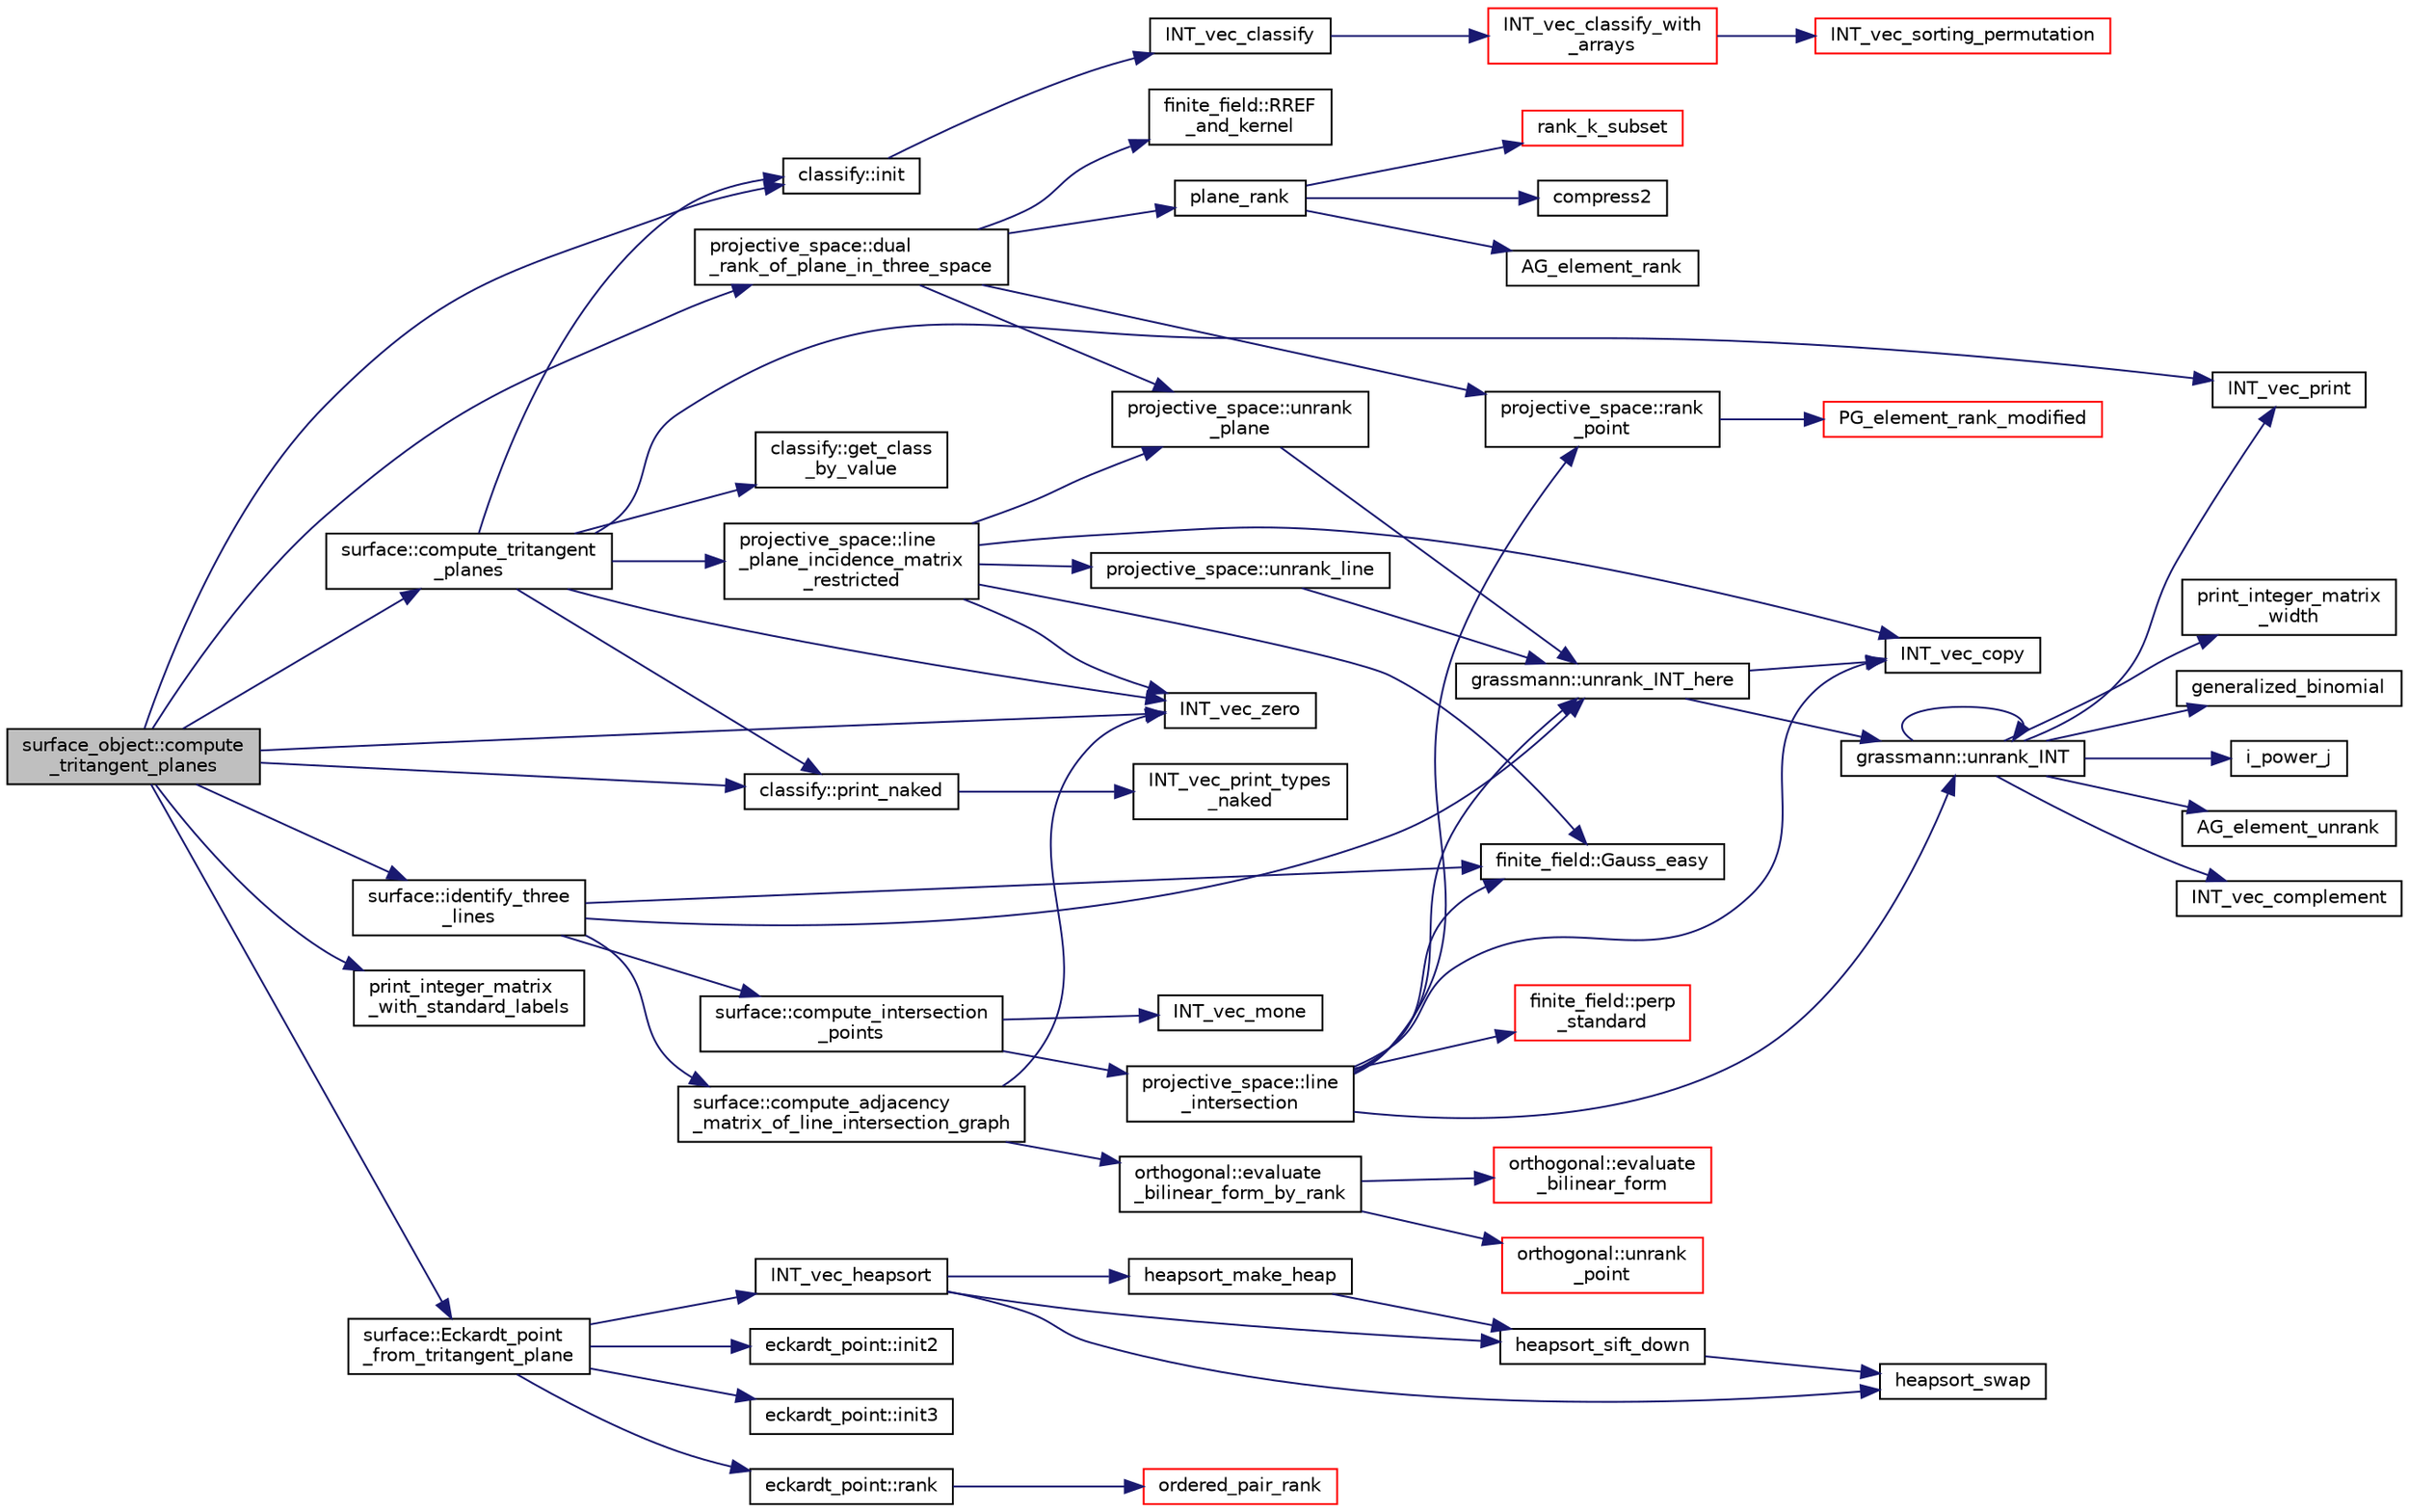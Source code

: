 digraph "surface_object::compute_tritangent_planes"
{
  edge [fontname="Helvetica",fontsize="10",labelfontname="Helvetica",labelfontsize="10"];
  node [fontname="Helvetica",fontsize="10",shape=record];
  rankdir="LR";
  Node415 [label="surface_object::compute\l_tritangent_planes",height=0.2,width=0.4,color="black", fillcolor="grey75", style="filled", fontcolor="black"];
  Node415 -> Node416 [color="midnightblue",fontsize="10",style="solid",fontname="Helvetica"];
  Node416 [label="surface::compute_tritangent\l_planes",height=0.2,width=0.4,color="black", fillcolor="white", style="filled",URL="$d5/d88/classsurface.html#a7d760a4c2f956e943fce323171ad5c6b"];
  Node416 -> Node417 [color="midnightblue",fontsize="10",style="solid",fontname="Helvetica"];
  Node417 [label="INT_vec_print",height=0.2,width=0.4,color="black", fillcolor="white", style="filled",URL="$df/dbf/sajeeb_8_c.html#a79a5901af0b47dd0d694109543c027fe"];
  Node416 -> Node418 [color="midnightblue",fontsize="10",style="solid",fontname="Helvetica"];
  Node418 [label="projective_space::line\l_plane_incidence_matrix\l_restricted",height=0.2,width=0.4,color="black", fillcolor="white", style="filled",URL="$d2/d17/classprojective__space.html#aea493b37a2e5bc9e098706c87af84198"];
  Node418 -> Node419 [color="midnightblue",fontsize="10",style="solid",fontname="Helvetica"];
  Node419 [label="INT_vec_zero",height=0.2,width=0.4,color="black", fillcolor="white", style="filled",URL="$df/dbf/sajeeb_8_c.html#aa8c9c7977203577026080f546fe4980f"];
  Node418 -> Node420 [color="midnightblue",fontsize="10",style="solid",fontname="Helvetica"];
  Node420 [label="projective_space::unrank_line",height=0.2,width=0.4,color="black", fillcolor="white", style="filled",URL="$d2/d17/classprojective__space.html#abdc61b40bc8adc18628e1d3a1755dcae"];
  Node420 -> Node421 [color="midnightblue",fontsize="10",style="solid",fontname="Helvetica"];
  Node421 [label="grassmann::unrank_INT_here",height=0.2,width=0.4,color="black", fillcolor="white", style="filled",URL="$df/d02/classgrassmann.html#aa51bb30ed0feb7ad87d500b76e0b3cbe"];
  Node421 -> Node422 [color="midnightblue",fontsize="10",style="solid",fontname="Helvetica"];
  Node422 [label="grassmann::unrank_INT",height=0.2,width=0.4,color="black", fillcolor="white", style="filled",URL="$df/d02/classgrassmann.html#a32079405b95a6da2ba1420567d762d64"];
  Node422 -> Node423 [color="midnightblue",fontsize="10",style="solid",fontname="Helvetica"];
  Node423 [label="generalized_binomial",height=0.2,width=0.4,color="black", fillcolor="white", style="filled",URL="$d2/d7c/combinatorics_8_c.html#a24762dc22e45175d18ec1ec1d2556ae8"];
  Node422 -> Node424 [color="midnightblue",fontsize="10",style="solid",fontname="Helvetica"];
  Node424 [label="i_power_j",height=0.2,width=0.4,color="black", fillcolor="white", style="filled",URL="$de/dc5/algebra__and__number__theory_8h.html#a39b321523e8957d701618bb5cac542b5"];
  Node422 -> Node425 [color="midnightblue",fontsize="10",style="solid",fontname="Helvetica"];
  Node425 [label="AG_element_unrank",height=0.2,width=0.4,color="black", fillcolor="white", style="filled",URL="$d4/d67/geometry_8h.html#a4a33b86c87b2879b97cfa1327abe2885"];
  Node422 -> Node417 [color="midnightblue",fontsize="10",style="solid",fontname="Helvetica"];
  Node422 -> Node422 [color="midnightblue",fontsize="10",style="solid",fontname="Helvetica"];
  Node422 -> Node426 [color="midnightblue",fontsize="10",style="solid",fontname="Helvetica"];
  Node426 [label="INT_vec_complement",height=0.2,width=0.4,color="black", fillcolor="white", style="filled",URL="$d5/db4/io__and__os_8h.html#a2a0a724647575fcd3090c763985eb81a"];
  Node422 -> Node427 [color="midnightblue",fontsize="10",style="solid",fontname="Helvetica"];
  Node427 [label="print_integer_matrix\l_width",height=0.2,width=0.4,color="black", fillcolor="white", style="filled",URL="$d5/db4/io__and__os_8h.html#aa78f3e73fc2179251bd15adbcc31573f"];
  Node421 -> Node428 [color="midnightblue",fontsize="10",style="solid",fontname="Helvetica"];
  Node428 [label="INT_vec_copy",height=0.2,width=0.4,color="black", fillcolor="white", style="filled",URL="$df/dbf/sajeeb_8_c.html#ac2d875e27e009af6ec04d17254d11075"];
  Node418 -> Node429 [color="midnightblue",fontsize="10",style="solid",fontname="Helvetica"];
  Node429 [label="projective_space::unrank\l_plane",height=0.2,width=0.4,color="black", fillcolor="white", style="filled",URL="$d2/d17/classprojective__space.html#ad88f7ed5193abc598e2436b4bca8c7e3"];
  Node429 -> Node421 [color="midnightblue",fontsize="10",style="solid",fontname="Helvetica"];
  Node418 -> Node428 [color="midnightblue",fontsize="10",style="solid",fontname="Helvetica"];
  Node418 -> Node430 [color="midnightblue",fontsize="10",style="solid",fontname="Helvetica"];
  Node430 [label="finite_field::Gauss_easy",height=0.2,width=0.4,color="black", fillcolor="white", style="filled",URL="$df/d5a/classfinite__field.html#a32761bf6c4a41f24b7193352127db8e7"];
  Node416 -> Node419 [color="midnightblue",fontsize="10",style="solid",fontname="Helvetica"];
  Node416 -> Node431 [color="midnightblue",fontsize="10",style="solid",fontname="Helvetica"];
  Node431 [label="classify::init",height=0.2,width=0.4,color="black", fillcolor="white", style="filled",URL="$d9/d43/classclassify.html#afc24c64267d646d1f83ea39a7c66bde3"];
  Node431 -> Node432 [color="midnightblue",fontsize="10",style="solid",fontname="Helvetica"];
  Node432 [label="INT_vec_classify",height=0.2,width=0.4,color="black", fillcolor="white", style="filled",URL="$d5/de2/foundations_2data__structures_2data__structures_8h.html#ad4176bee048e4f036f8b9d6dd986e0f9"];
  Node432 -> Node433 [color="midnightblue",fontsize="10",style="solid",fontname="Helvetica"];
  Node433 [label="INT_vec_classify_with\l_arrays",height=0.2,width=0.4,color="red", fillcolor="white", style="filled",URL="$d4/dd7/sorting_8_c.html#a1b3700c1d369b8a37593a1c2f31cc9d7"];
  Node433 -> Node434 [color="midnightblue",fontsize="10",style="solid",fontname="Helvetica"];
  Node434 [label="INT_vec_sorting_permutation",height=0.2,width=0.4,color="red", fillcolor="white", style="filled",URL="$d4/dd7/sorting_8_c.html#a10768733e01e8c9ded3c886e6ddb671e"];
  Node416 -> Node444 [color="midnightblue",fontsize="10",style="solid",fontname="Helvetica"];
  Node444 [label="classify::print_naked",height=0.2,width=0.4,color="black", fillcolor="white", style="filled",URL="$d9/d43/classclassify.html#ae9b3a00649b393290673bf96c1630996"];
  Node444 -> Node445 [color="midnightblue",fontsize="10",style="solid",fontname="Helvetica"];
  Node445 [label="INT_vec_print_types\l_naked",height=0.2,width=0.4,color="black", fillcolor="white", style="filled",URL="$d5/de2/foundations_2data__structures_2data__structures_8h.html#a912803fbc27f21eb925239bd9e2646c5"];
  Node416 -> Node446 [color="midnightblue",fontsize="10",style="solid",fontname="Helvetica"];
  Node446 [label="classify::get_class\l_by_value",height=0.2,width=0.4,color="black", fillcolor="white", style="filled",URL="$d9/d43/classclassify.html#ab3e85ad9a0a54ff66af9b555f1c33405"];
  Node415 -> Node447 [color="midnightblue",fontsize="10",style="solid",fontname="Helvetica"];
  Node447 [label="print_integer_matrix\l_with_standard_labels",height=0.2,width=0.4,color="black", fillcolor="white", style="filled",URL="$d5/db4/io__and__os_8h.html#ad39c343d865ff89a5aad3c689280ad09"];
  Node415 -> Node419 [color="midnightblue",fontsize="10",style="solid",fontname="Helvetica"];
  Node415 -> Node448 [color="midnightblue",fontsize="10",style="solid",fontname="Helvetica"];
  Node448 [label="surface::identify_three\l_lines",height=0.2,width=0.4,color="black", fillcolor="white", style="filled",URL="$d5/d88/classsurface.html#a0fcc6b1b40c0be423e45efbef7ee52c6"];
  Node448 -> Node449 [color="midnightblue",fontsize="10",style="solid",fontname="Helvetica"];
  Node449 [label="surface::compute_adjacency\l_matrix_of_line_intersection_graph",height=0.2,width=0.4,color="black", fillcolor="white", style="filled",URL="$d5/d88/classsurface.html#ac5787faa49029a5d56971271bb59f9f1"];
  Node449 -> Node419 [color="midnightblue",fontsize="10",style="solid",fontname="Helvetica"];
  Node449 -> Node450 [color="midnightblue",fontsize="10",style="solid",fontname="Helvetica"];
  Node450 [label="orthogonal::evaluate\l_bilinear_form_by_rank",height=0.2,width=0.4,color="black", fillcolor="white", style="filled",URL="$d7/daa/classorthogonal.html#ab4f6117f55f6fbd0fb2bd8b4c8d981bf"];
  Node450 -> Node451 [color="midnightblue",fontsize="10",style="solid",fontname="Helvetica"];
  Node451 [label="orthogonal::unrank\l_point",height=0.2,width=0.4,color="red", fillcolor="white", style="filled",URL="$d7/daa/classorthogonal.html#ab655117100f7c66c19817b84ac5ac0a0"];
  Node450 -> Node473 [color="midnightblue",fontsize="10",style="solid",fontname="Helvetica"];
  Node473 [label="orthogonal::evaluate\l_bilinear_form",height=0.2,width=0.4,color="red", fillcolor="white", style="filled",URL="$d7/daa/classorthogonal.html#a1cb22ce04ab60e22852f610ec3fe5c98"];
  Node448 -> Node477 [color="midnightblue",fontsize="10",style="solid",fontname="Helvetica"];
  Node477 [label="surface::compute_intersection\l_points",height=0.2,width=0.4,color="black", fillcolor="white", style="filled",URL="$d5/d88/classsurface.html#a496b99c021b2546b0e610105d56bb549"];
  Node477 -> Node478 [color="midnightblue",fontsize="10",style="solid",fontname="Helvetica"];
  Node478 [label="INT_vec_mone",height=0.2,width=0.4,color="black", fillcolor="white", style="filled",URL="$d5/db4/io__and__os_8h.html#a397bea975fe57fe81385ba156e33cfae"];
  Node477 -> Node479 [color="midnightblue",fontsize="10",style="solid",fontname="Helvetica"];
  Node479 [label="projective_space::line\l_intersection",height=0.2,width=0.4,color="black", fillcolor="white", style="filled",URL="$d2/d17/classprojective__space.html#addb4eb5baf4a1396e1b3f490bc5e7b9b"];
  Node479 -> Node422 [color="midnightblue",fontsize="10",style="solid",fontname="Helvetica"];
  Node479 -> Node480 [color="midnightblue",fontsize="10",style="solid",fontname="Helvetica"];
  Node480 [label="finite_field::perp\l_standard",height=0.2,width=0.4,color="red", fillcolor="white", style="filled",URL="$df/d5a/classfinite__field.html#a2f5bc92908aea624a8d9179d2a9ba057"];
  Node479 -> Node485 [color="midnightblue",fontsize="10",style="solid",fontname="Helvetica"];
  Node485 [label="projective_space::rank\l_point",height=0.2,width=0.4,color="black", fillcolor="white", style="filled",URL="$d2/d17/classprojective__space.html#ae99e357b4a0ada3d5dcd07e13e65326a"];
  Node485 -> Node486 [color="midnightblue",fontsize="10",style="solid",fontname="Helvetica"];
  Node486 [label="PG_element_rank_modified",height=0.2,width=0.4,color="red", fillcolor="white", style="filled",URL="$d4/d67/geometry_8h.html#a9cd1a8bf5b88a038e33862f6c2c3dd36"];
  Node479 -> Node421 [color="midnightblue",fontsize="10",style="solid",fontname="Helvetica"];
  Node479 -> Node428 [color="midnightblue",fontsize="10",style="solid",fontname="Helvetica"];
  Node479 -> Node430 [color="midnightblue",fontsize="10",style="solid",fontname="Helvetica"];
  Node448 -> Node421 [color="midnightblue",fontsize="10",style="solid",fontname="Helvetica"];
  Node448 -> Node430 [color="midnightblue",fontsize="10",style="solid",fontname="Helvetica"];
  Node415 -> Node431 [color="midnightblue",fontsize="10",style="solid",fontname="Helvetica"];
  Node415 -> Node444 [color="midnightblue",fontsize="10",style="solid",fontname="Helvetica"];
  Node415 -> Node488 [color="midnightblue",fontsize="10",style="solid",fontname="Helvetica"];
  Node488 [label="surface::Eckardt_point\l_from_tritangent_plane",height=0.2,width=0.4,color="black", fillcolor="white", style="filled",URL="$d5/d88/classsurface.html#a98178b6ac99b77aebc0d79a32d43df26"];
  Node488 -> Node489 [color="midnightblue",fontsize="10",style="solid",fontname="Helvetica"];
  Node489 [label="INT_vec_heapsort",height=0.2,width=0.4,color="black", fillcolor="white", style="filled",URL="$d5/de2/foundations_2data__structures_2data__structures_8h.html#a3590ad9987f801fbfc94634300182f39"];
  Node489 -> Node490 [color="midnightblue",fontsize="10",style="solid",fontname="Helvetica"];
  Node490 [label="heapsort_make_heap",height=0.2,width=0.4,color="black", fillcolor="white", style="filled",URL="$d4/dd7/sorting_8_c.html#a42f24453d7d77eeb1338ebd1a13cfdbb"];
  Node490 -> Node491 [color="midnightblue",fontsize="10",style="solid",fontname="Helvetica"];
  Node491 [label="heapsort_sift_down",height=0.2,width=0.4,color="black", fillcolor="white", style="filled",URL="$d4/dd7/sorting_8_c.html#a65cbb1a6a3f01f511673705437ddc18b"];
  Node491 -> Node442 [color="midnightblue",fontsize="10",style="solid",fontname="Helvetica"];
  Node442 [label="heapsort_swap",height=0.2,width=0.4,color="black", fillcolor="white", style="filled",URL="$d4/dd7/sorting_8_c.html#a8f048362e6065297b19b6975bcbbfcc6"];
  Node489 -> Node442 [color="midnightblue",fontsize="10",style="solid",fontname="Helvetica"];
  Node489 -> Node491 [color="midnightblue",fontsize="10",style="solid",fontname="Helvetica"];
  Node488 -> Node492 [color="midnightblue",fontsize="10",style="solid",fontname="Helvetica"];
  Node492 [label="eckardt_point::init2",height=0.2,width=0.4,color="black", fillcolor="white", style="filled",URL="$d6/d2e/classeckardt__point.html#a3ebf69b5c9ce60d4c8371ebe384bfb81"];
  Node488 -> Node493 [color="midnightblue",fontsize="10",style="solid",fontname="Helvetica"];
  Node493 [label="eckardt_point::init3",height=0.2,width=0.4,color="black", fillcolor="white", style="filled",URL="$d6/d2e/classeckardt__point.html#a44c0c0594e27651063031c618cc63343"];
  Node488 -> Node494 [color="midnightblue",fontsize="10",style="solid",fontname="Helvetica"];
  Node494 [label="eckardt_point::rank",height=0.2,width=0.4,color="black", fillcolor="white", style="filled",URL="$d6/d2e/classeckardt__point.html#a8b195ee81c51b60b7a6ef5e69aab1d8d"];
  Node494 -> Node495 [color="midnightblue",fontsize="10",style="solid",fontname="Helvetica"];
  Node495 [label="ordered_pair_rank",height=0.2,width=0.4,color="red", fillcolor="white", style="filled",URL="$d2/d7c/combinatorics_8_c.html#a01ef309e6a72450dca058893da5e039d"];
  Node415 -> Node498 [color="midnightblue",fontsize="10",style="solid",fontname="Helvetica"];
  Node498 [label="projective_space::dual\l_rank_of_plane_in_three_space",height=0.2,width=0.4,color="black", fillcolor="white", style="filled",URL="$d2/d17/classprojective__space.html#aec560e1265b1b700f47c369c4df07c7c"];
  Node498 -> Node429 [color="midnightblue",fontsize="10",style="solid",fontname="Helvetica"];
  Node498 -> Node499 [color="midnightblue",fontsize="10",style="solid",fontname="Helvetica"];
  Node499 [label="plane_rank",height=0.2,width=0.4,color="black", fillcolor="white", style="filled",URL="$de/d10/hamming_8_c.html#acfecf66be342ea15d6ee6117385e506e"];
  Node499 -> Node500 [color="midnightblue",fontsize="10",style="solid",fontname="Helvetica"];
  Node500 [label="rank_k_subset",height=0.2,width=0.4,color="red", fillcolor="white", style="filled",URL="$d2/d7c/combinatorics_8_c.html#a8ec9127fb82ee9dfa337c897c7060a57"];
  Node499 -> Node502 [color="midnightblue",fontsize="10",style="solid",fontname="Helvetica"];
  Node502 [label="compress2",height=0.2,width=0.4,color="black", fillcolor="white", style="filled",URL="$de/d10/hamming_8_c.html#ab11cc7b9f199077fcc8321fa36083646"];
  Node499 -> Node503 [color="midnightblue",fontsize="10",style="solid",fontname="Helvetica"];
  Node503 [label="AG_element_rank",height=0.2,width=0.4,color="black", fillcolor="white", style="filled",URL="$d4/d67/geometry_8h.html#ab2ac908d07dd8038fd996e26bdc75c17"];
  Node498 -> Node504 [color="midnightblue",fontsize="10",style="solid",fontname="Helvetica"];
  Node504 [label="finite_field::RREF\l_and_kernel",height=0.2,width=0.4,color="black", fillcolor="white", style="filled",URL="$df/d5a/classfinite__field.html#afdf51a97d36ccddcf8f9f969c3a10ed8"];
  Node498 -> Node485 [color="midnightblue",fontsize="10",style="solid",fontname="Helvetica"];
}
